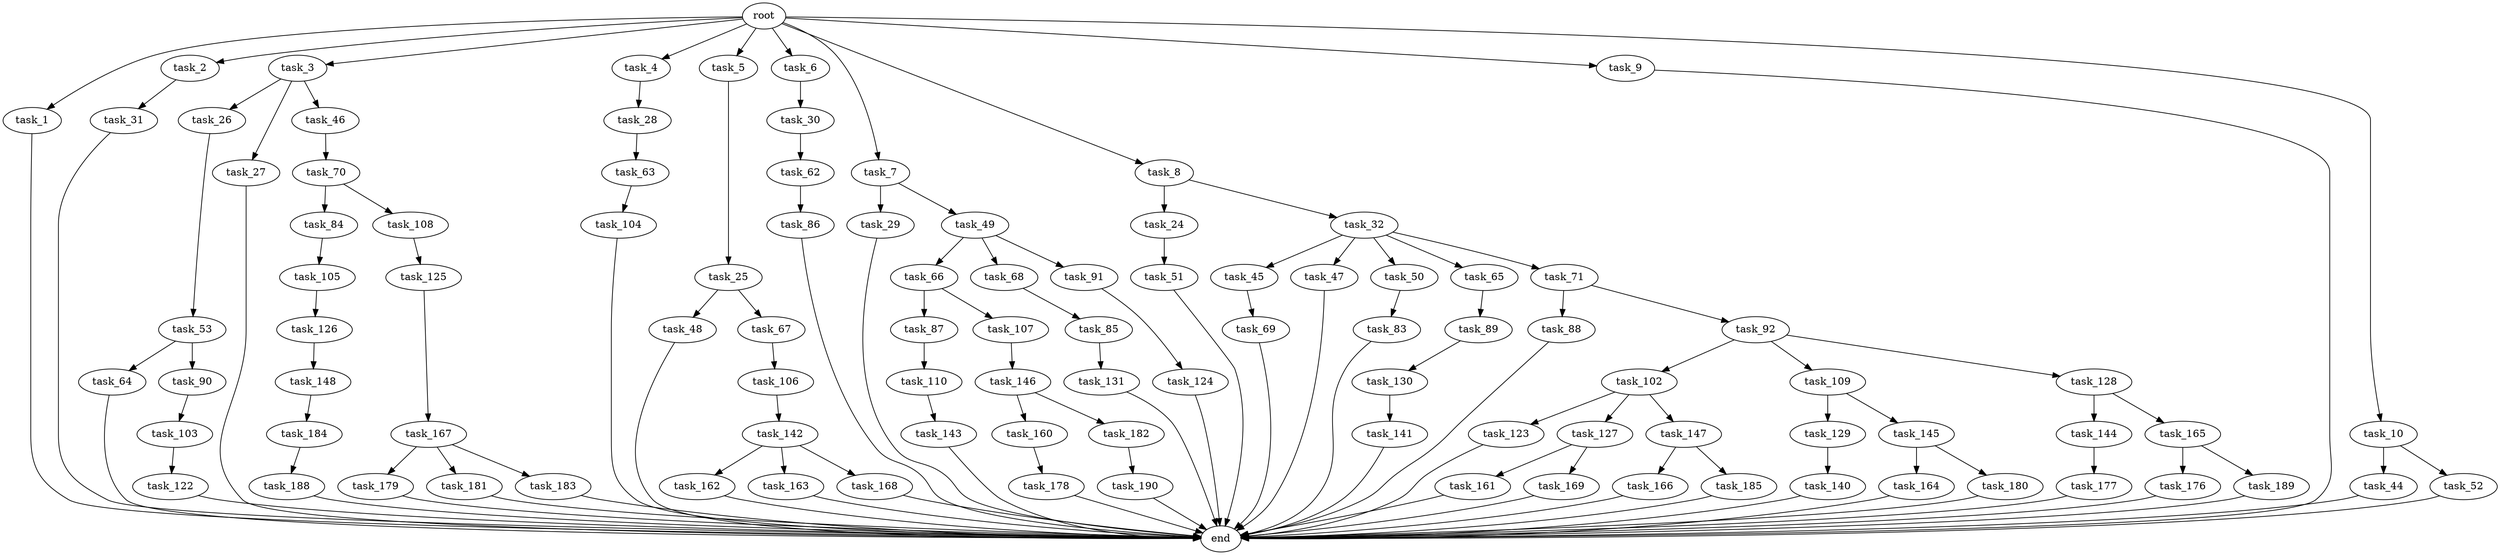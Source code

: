 digraph G {
  root [size="0.000000"];
  task_1 [size="102.400000"];
  task_2 [size="102.400000"];
  task_3 [size="102.400000"];
  task_4 [size="102.400000"];
  task_5 [size="102.400000"];
  task_6 [size="102.400000"];
  task_7 [size="102.400000"];
  task_8 [size="102.400000"];
  task_9 [size="102.400000"];
  task_10 [size="102.400000"];
  task_24 [size="85899345920.000000"];
  task_25 [size="3435973836.800000"];
  task_26 [size="69578470195.199997"];
  task_27 [size="69578470195.199997"];
  task_28 [size="69578470195.199997"];
  task_29 [size="13743895347.200001"];
  task_30 [size="54975581388.800003"];
  task_31 [size="30923764531.200001"];
  task_32 [size="85899345920.000000"];
  task_44 [size="54975581388.800003"];
  task_45 [size="13743895347.200001"];
  task_46 [size="69578470195.199997"];
  task_47 [size="13743895347.200001"];
  task_48 [size="54975581388.800003"];
  task_49 [size="13743895347.200001"];
  task_50 [size="13743895347.200001"];
  task_51 [size="30923764531.200001"];
  task_52 [size="54975581388.800003"];
  task_53 [size="7730941132.800000"];
  task_62 [size="85899345920.000000"];
  task_63 [size="85899345920.000000"];
  task_64 [size="21474836480.000000"];
  task_65 [size="13743895347.200001"];
  task_66 [size="13743895347.200001"];
  task_67 [size="54975581388.800003"];
  task_68 [size="13743895347.200001"];
  task_69 [size="30923764531.200001"];
  task_70 [size="21474836480.000000"];
  task_71 [size="13743895347.200001"];
  task_83 [size="3435973836.800000"];
  task_84 [size="42090679500.800003"];
  task_85 [size="13743895347.200001"];
  task_86 [size="85899345920.000000"];
  task_87 [size="13743895347.200001"];
  task_88 [size="69578470195.199997"];
  task_89 [size="3435973836.800000"];
  task_90 [size="21474836480.000000"];
  task_91 [size="13743895347.200001"];
  task_92 [size="69578470195.199997"];
  task_102 [size="3435973836.800000"];
  task_103 [size="69578470195.199997"];
  task_104 [size="3435973836.800000"];
  task_105 [size="54975581388.800003"];
  task_106 [size="69578470195.199997"];
  task_107 [size="13743895347.200001"];
  task_108 [size="42090679500.800003"];
  task_109 [size="3435973836.800000"];
  task_110 [size="13743895347.200001"];
  task_122 [size="69578470195.199997"];
  task_123 [size="85899345920.000000"];
  task_124 [size="85899345920.000000"];
  task_125 [size="7730941132.800000"];
  task_126 [size="3435973836.800000"];
  task_127 [size="85899345920.000000"];
  task_128 [size="3435973836.800000"];
  task_129 [size="54975581388.800003"];
  task_130 [size="21474836480.000000"];
  task_131 [size="69578470195.199997"];
  task_140 [size="7730941132.800000"];
  task_141 [size="85899345920.000000"];
  task_142 [size="7730941132.800000"];
  task_143 [size="85899345920.000000"];
  task_144 [size="54975581388.800003"];
  task_145 [size="54975581388.800003"];
  task_146 [size="3435973836.800000"];
  task_147 [size="85899345920.000000"];
  task_148 [size="42090679500.800003"];
  task_160 [size="54975581388.800003"];
  task_161 [size="7730941132.800000"];
  task_162 [size="85899345920.000000"];
  task_163 [size="85899345920.000000"];
  task_164 [size="21474836480.000000"];
  task_165 [size="54975581388.800003"];
  task_166 [size="42090679500.800003"];
  task_167 [size="7730941132.800000"];
  task_168 [size="85899345920.000000"];
  task_169 [size="7730941132.800000"];
  task_176 [size="69578470195.199997"];
  task_177 [size="3435973836.800000"];
  task_178 [size="7730941132.800000"];
  task_179 [size="13743895347.200001"];
  task_180 [size="21474836480.000000"];
  task_181 [size="13743895347.200001"];
  task_182 [size="54975581388.800003"];
  task_183 [size="13743895347.200001"];
  task_184 [size="21474836480.000000"];
  task_185 [size="42090679500.800003"];
  task_188 [size="30923764531.200001"];
  task_189 [size="69578470195.199997"];
  task_190 [size="3435973836.800000"];
  end [size="0.000000"];

  root -> task_1 [size="1.000000"];
  root -> task_2 [size="1.000000"];
  root -> task_3 [size="1.000000"];
  root -> task_4 [size="1.000000"];
  root -> task_5 [size="1.000000"];
  root -> task_6 [size="1.000000"];
  root -> task_7 [size="1.000000"];
  root -> task_8 [size="1.000000"];
  root -> task_9 [size="1.000000"];
  root -> task_10 [size="1.000000"];
  task_1 -> end [size="1.000000"];
  task_2 -> task_31 [size="301989888.000000"];
  task_3 -> task_26 [size="679477248.000000"];
  task_3 -> task_27 [size="679477248.000000"];
  task_3 -> task_46 [size="679477248.000000"];
  task_4 -> task_28 [size="679477248.000000"];
  task_5 -> task_25 [size="33554432.000000"];
  task_6 -> task_30 [size="536870912.000000"];
  task_7 -> task_29 [size="134217728.000000"];
  task_7 -> task_49 [size="134217728.000000"];
  task_8 -> task_24 [size="838860800.000000"];
  task_8 -> task_32 [size="838860800.000000"];
  task_9 -> end [size="1.000000"];
  task_10 -> task_44 [size="536870912.000000"];
  task_10 -> task_52 [size="536870912.000000"];
  task_24 -> task_51 [size="301989888.000000"];
  task_25 -> task_48 [size="536870912.000000"];
  task_25 -> task_67 [size="536870912.000000"];
  task_26 -> task_53 [size="75497472.000000"];
  task_27 -> end [size="1.000000"];
  task_28 -> task_63 [size="838860800.000000"];
  task_29 -> end [size="1.000000"];
  task_30 -> task_62 [size="838860800.000000"];
  task_31 -> end [size="1.000000"];
  task_32 -> task_45 [size="134217728.000000"];
  task_32 -> task_47 [size="134217728.000000"];
  task_32 -> task_50 [size="134217728.000000"];
  task_32 -> task_65 [size="134217728.000000"];
  task_32 -> task_71 [size="134217728.000000"];
  task_44 -> end [size="1.000000"];
  task_45 -> task_69 [size="301989888.000000"];
  task_46 -> task_70 [size="209715200.000000"];
  task_47 -> end [size="1.000000"];
  task_48 -> end [size="1.000000"];
  task_49 -> task_66 [size="134217728.000000"];
  task_49 -> task_68 [size="134217728.000000"];
  task_49 -> task_91 [size="134217728.000000"];
  task_50 -> task_83 [size="33554432.000000"];
  task_51 -> end [size="1.000000"];
  task_52 -> end [size="1.000000"];
  task_53 -> task_64 [size="209715200.000000"];
  task_53 -> task_90 [size="209715200.000000"];
  task_62 -> task_86 [size="838860800.000000"];
  task_63 -> task_104 [size="33554432.000000"];
  task_64 -> end [size="1.000000"];
  task_65 -> task_89 [size="33554432.000000"];
  task_66 -> task_87 [size="134217728.000000"];
  task_66 -> task_107 [size="134217728.000000"];
  task_67 -> task_106 [size="679477248.000000"];
  task_68 -> task_85 [size="134217728.000000"];
  task_69 -> end [size="1.000000"];
  task_70 -> task_84 [size="411041792.000000"];
  task_70 -> task_108 [size="411041792.000000"];
  task_71 -> task_88 [size="679477248.000000"];
  task_71 -> task_92 [size="679477248.000000"];
  task_83 -> end [size="1.000000"];
  task_84 -> task_105 [size="536870912.000000"];
  task_85 -> task_131 [size="679477248.000000"];
  task_86 -> end [size="1.000000"];
  task_87 -> task_110 [size="134217728.000000"];
  task_88 -> end [size="1.000000"];
  task_89 -> task_130 [size="209715200.000000"];
  task_90 -> task_103 [size="679477248.000000"];
  task_91 -> task_124 [size="838860800.000000"];
  task_92 -> task_102 [size="33554432.000000"];
  task_92 -> task_109 [size="33554432.000000"];
  task_92 -> task_128 [size="33554432.000000"];
  task_102 -> task_123 [size="838860800.000000"];
  task_102 -> task_127 [size="838860800.000000"];
  task_102 -> task_147 [size="838860800.000000"];
  task_103 -> task_122 [size="679477248.000000"];
  task_104 -> end [size="1.000000"];
  task_105 -> task_126 [size="33554432.000000"];
  task_106 -> task_142 [size="75497472.000000"];
  task_107 -> task_146 [size="33554432.000000"];
  task_108 -> task_125 [size="75497472.000000"];
  task_109 -> task_129 [size="536870912.000000"];
  task_109 -> task_145 [size="536870912.000000"];
  task_110 -> task_143 [size="838860800.000000"];
  task_122 -> end [size="1.000000"];
  task_123 -> end [size="1.000000"];
  task_124 -> end [size="1.000000"];
  task_125 -> task_167 [size="75497472.000000"];
  task_126 -> task_148 [size="411041792.000000"];
  task_127 -> task_161 [size="75497472.000000"];
  task_127 -> task_169 [size="75497472.000000"];
  task_128 -> task_144 [size="536870912.000000"];
  task_128 -> task_165 [size="536870912.000000"];
  task_129 -> task_140 [size="75497472.000000"];
  task_130 -> task_141 [size="838860800.000000"];
  task_131 -> end [size="1.000000"];
  task_140 -> end [size="1.000000"];
  task_141 -> end [size="1.000000"];
  task_142 -> task_162 [size="838860800.000000"];
  task_142 -> task_163 [size="838860800.000000"];
  task_142 -> task_168 [size="838860800.000000"];
  task_143 -> end [size="1.000000"];
  task_144 -> task_177 [size="33554432.000000"];
  task_145 -> task_164 [size="209715200.000000"];
  task_145 -> task_180 [size="209715200.000000"];
  task_146 -> task_160 [size="536870912.000000"];
  task_146 -> task_182 [size="536870912.000000"];
  task_147 -> task_166 [size="411041792.000000"];
  task_147 -> task_185 [size="411041792.000000"];
  task_148 -> task_184 [size="209715200.000000"];
  task_160 -> task_178 [size="75497472.000000"];
  task_161 -> end [size="1.000000"];
  task_162 -> end [size="1.000000"];
  task_163 -> end [size="1.000000"];
  task_164 -> end [size="1.000000"];
  task_165 -> task_176 [size="679477248.000000"];
  task_165 -> task_189 [size="679477248.000000"];
  task_166 -> end [size="1.000000"];
  task_167 -> task_179 [size="134217728.000000"];
  task_167 -> task_181 [size="134217728.000000"];
  task_167 -> task_183 [size="134217728.000000"];
  task_168 -> end [size="1.000000"];
  task_169 -> end [size="1.000000"];
  task_176 -> end [size="1.000000"];
  task_177 -> end [size="1.000000"];
  task_178 -> end [size="1.000000"];
  task_179 -> end [size="1.000000"];
  task_180 -> end [size="1.000000"];
  task_181 -> end [size="1.000000"];
  task_182 -> task_190 [size="33554432.000000"];
  task_183 -> end [size="1.000000"];
  task_184 -> task_188 [size="301989888.000000"];
  task_185 -> end [size="1.000000"];
  task_188 -> end [size="1.000000"];
  task_189 -> end [size="1.000000"];
  task_190 -> end [size="1.000000"];
}
